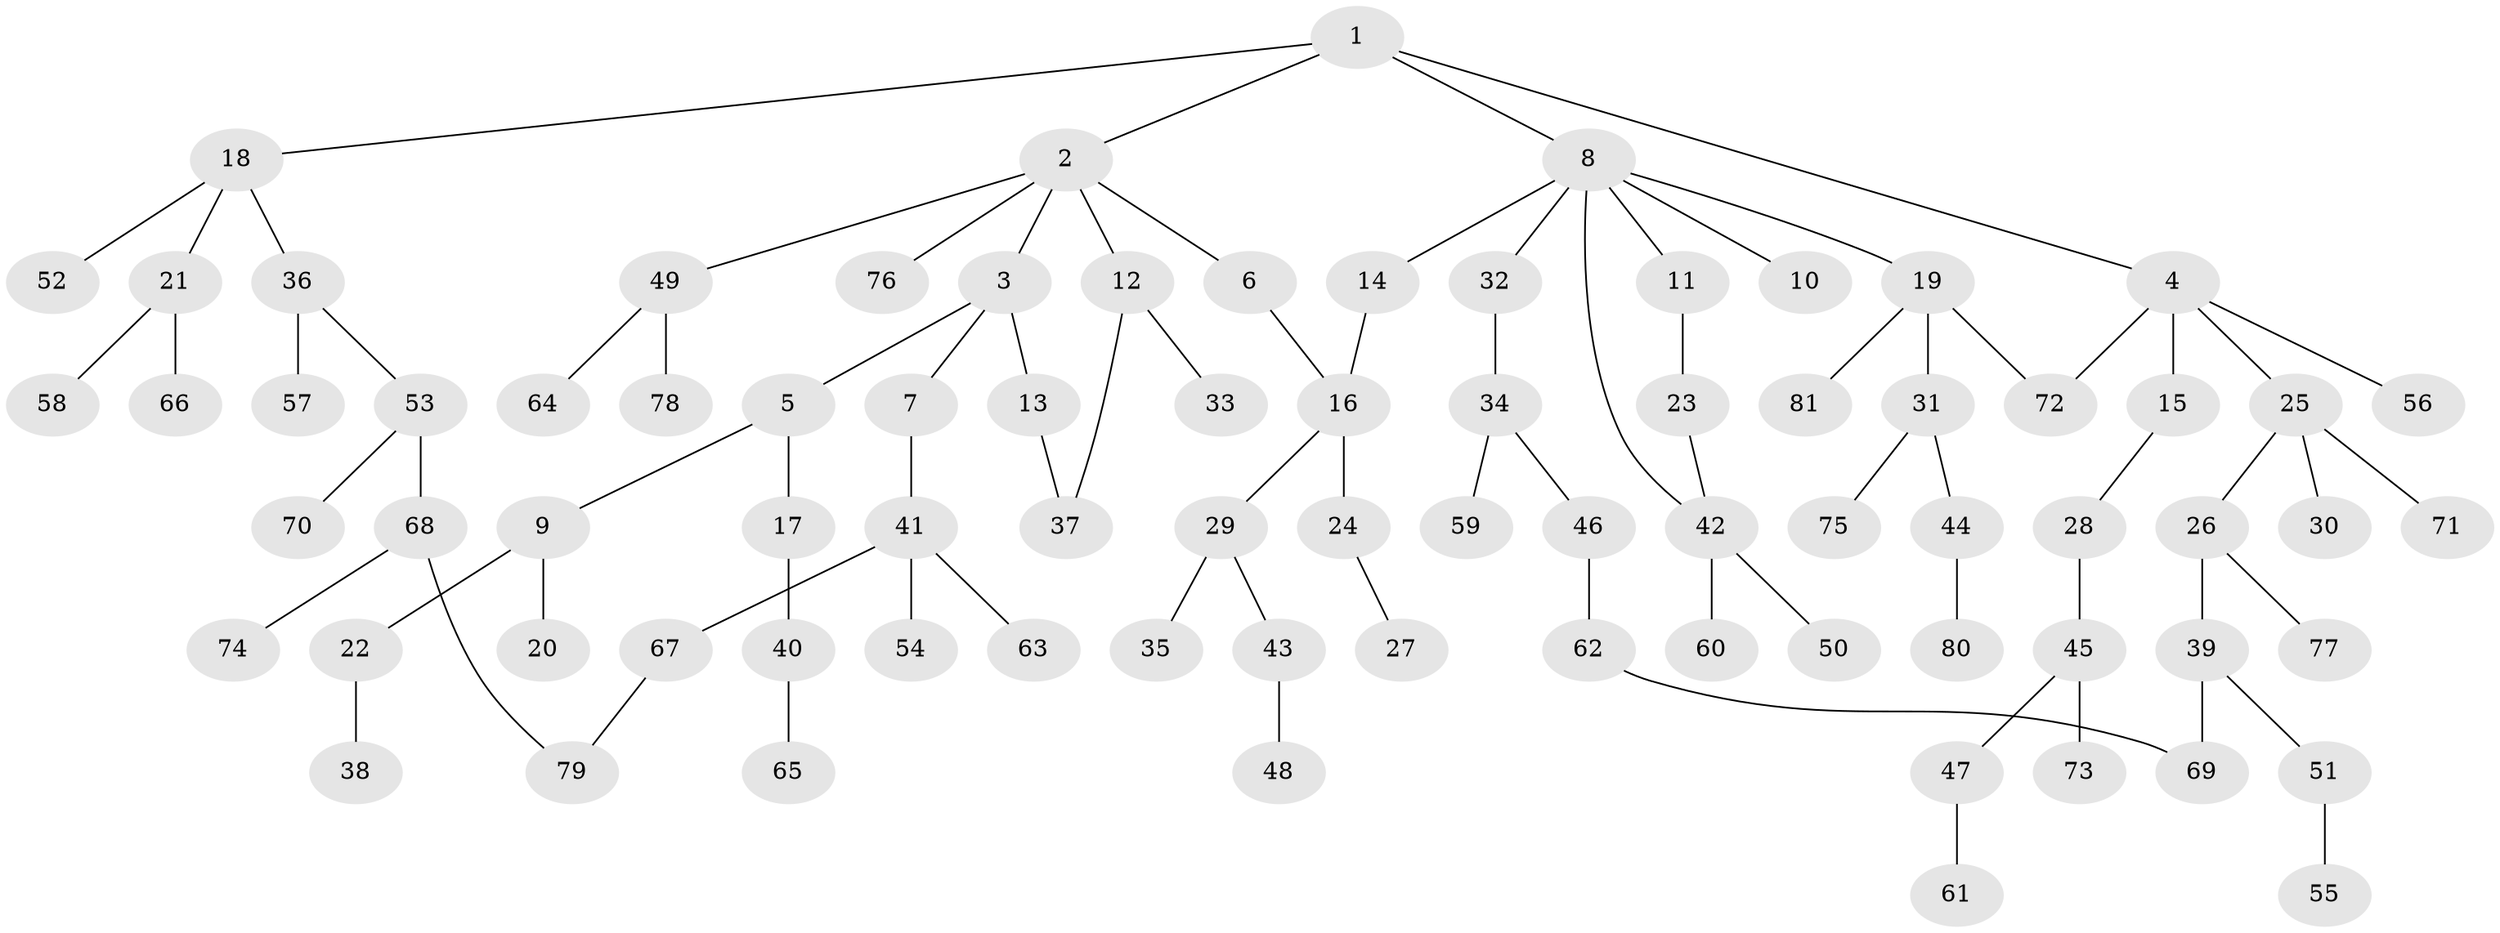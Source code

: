 // coarse degree distribution, {1: 0.65, 2: 0.175, 4: 0.1, 8: 0.05, 10: 0.025}
// Generated by graph-tools (version 1.1) at 2025/45/03/04/25 21:45:25]
// undirected, 81 vertices, 86 edges
graph export_dot {
graph [start="1"]
  node [color=gray90,style=filled];
  1;
  2;
  3;
  4;
  5;
  6;
  7;
  8;
  9;
  10;
  11;
  12;
  13;
  14;
  15;
  16;
  17;
  18;
  19;
  20;
  21;
  22;
  23;
  24;
  25;
  26;
  27;
  28;
  29;
  30;
  31;
  32;
  33;
  34;
  35;
  36;
  37;
  38;
  39;
  40;
  41;
  42;
  43;
  44;
  45;
  46;
  47;
  48;
  49;
  50;
  51;
  52;
  53;
  54;
  55;
  56;
  57;
  58;
  59;
  60;
  61;
  62;
  63;
  64;
  65;
  66;
  67;
  68;
  69;
  70;
  71;
  72;
  73;
  74;
  75;
  76;
  77;
  78;
  79;
  80;
  81;
  1 -- 2;
  1 -- 4;
  1 -- 8;
  1 -- 18;
  2 -- 3;
  2 -- 6;
  2 -- 12;
  2 -- 49;
  2 -- 76;
  3 -- 5;
  3 -- 7;
  3 -- 13;
  4 -- 15;
  4 -- 25;
  4 -- 56;
  4 -- 72;
  5 -- 9;
  5 -- 17;
  6 -- 16;
  7 -- 41;
  8 -- 10;
  8 -- 11;
  8 -- 14;
  8 -- 19;
  8 -- 32;
  8 -- 42;
  9 -- 20;
  9 -- 22;
  11 -- 23;
  12 -- 33;
  12 -- 37;
  13 -- 37;
  14 -- 16;
  15 -- 28;
  16 -- 24;
  16 -- 29;
  17 -- 40;
  18 -- 21;
  18 -- 36;
  18 -- 52;
  19 -- 31;
  19 -- 81;
  19 -- 72;
  21 -- 58;
  21 -- 66;
  22 -- 38;
  23 -- 42;
  24 -- 27;
  25 -- 26;
  25 -- 30;
  25 -- 71;
  26 -- 39;
  26 -- 77;
  28 -- 45;
  29 -- 35;
  29 -- 43;
  31 -- 44;
  31 -- 75;
  32 -- 34;
  34 -- 46;
  34 -- 59;
  36 -- 53;
  36 -- 57;
  39 -- 51;
  39 -- 69;
  40 -- 65;
  41 -- 54;
  41 -- 63;
  41 -- 67;
  42 -- 50;
  42 -- 60;
  43 -- 48;
  44 -- 80;
  45 -- 47;
  45 -- 73;
  46 -- 62;
  47 -- 61;
  49 -- 64;
  49 -- 78;
  51 -- 55;
  53 -- 68;
  53 -- 70;
  62 -- 69;
  67 -- 79;
  68 -- 74;
  68 -- 79;
}
